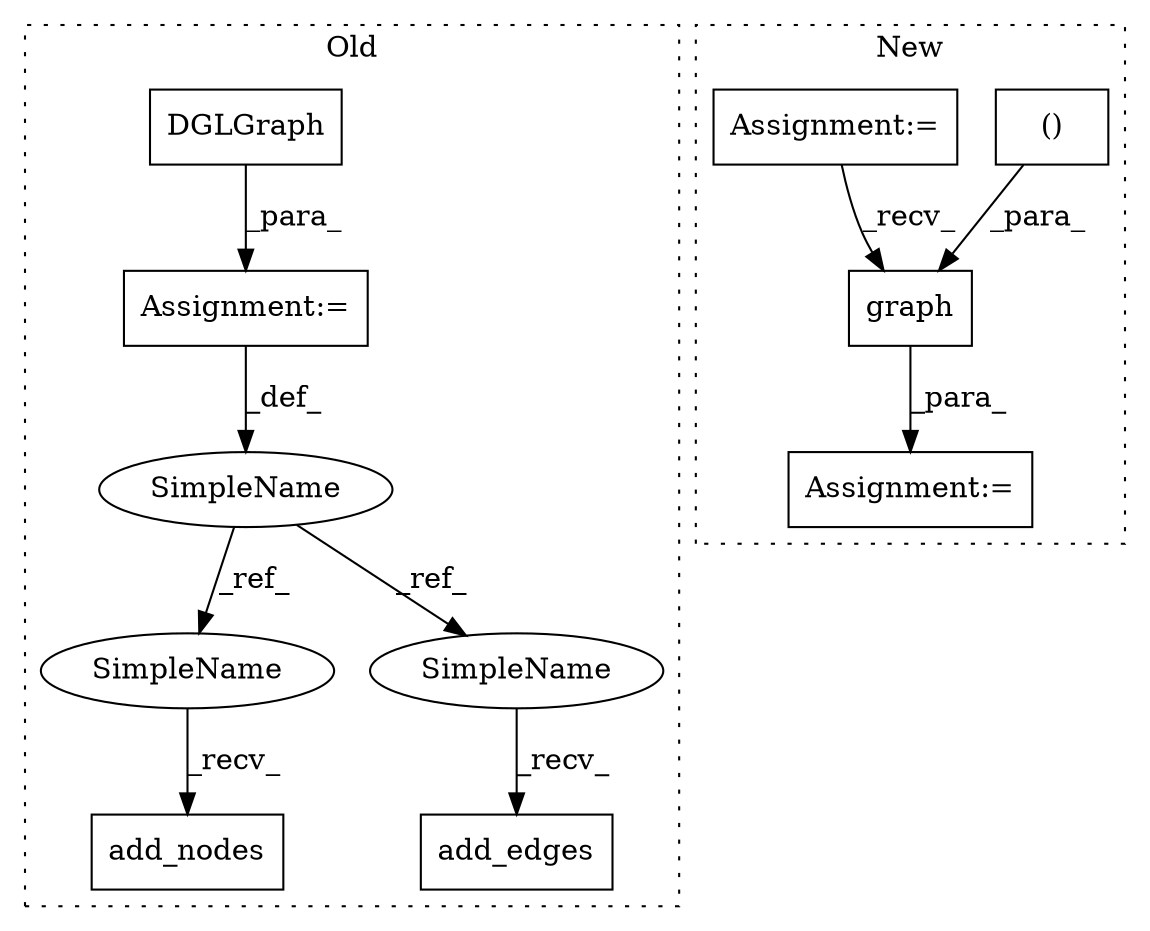 digraph G {
subgraph cluster0 {
1 [label="add_nodes" a="32" s="2818,2835" l="10,1" shape="box"];
3 [label="DGLGraph" a="32" s="2594" l="10" shape="box"];
4 [label="add_edges" a="32" s="4394,4421" l="10,1" shape="box"];
5 [label="Assignment:=" a="7" s="2593" l="1" shape="box"];
6 [label="SimpleName" a="42" s="2592" l="1" shape="ellipse"];
10 [label="SimpleName" a="42" s="2816" l="1" shape="ellipse"];
11 [label="SimpleName" a="42" s="4392" l="1" shape="ellipse"];
label = "Old";
style="dotted";
}
subgraph cluster1 {
2 [label="()" a="106" s="4489" l="29" shape="box"];
7 [label="graph" a="32" s="4476,4527" l="13,1" shape="box"];
8 [label="Assignment:=" a="7" s="1547" l="3" shape="box"];
9 [label="Assignment:=" a="7" s="4471" l="1" shape="box"];
label = "New";
style="dotted";
}
2 -> 7 [label="_para_"];
3 -> 5 [label="_para_"];
5 -> 6 [label="_def_"];
6 -> 11 [label="_ref_"];
6 -> 10 [label="_ref_"];
7 -> 9 [label="_para_"];
8 -> 7 [label="_recv_"];
10 -> 1 [label="_recv_"];
11 -> 4 [label="_recv_"];
}